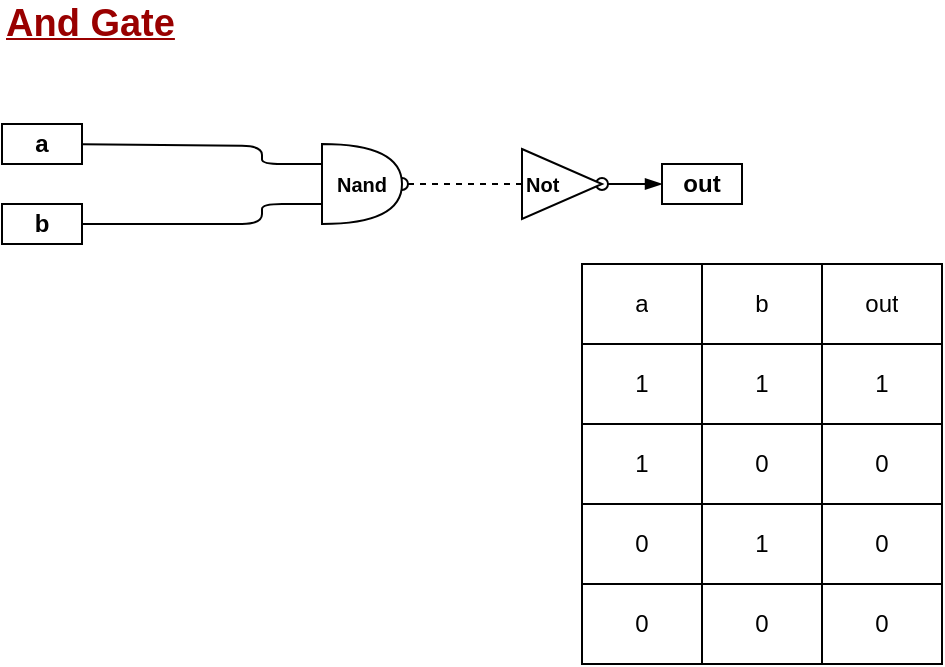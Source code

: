 <mxfile version="13.6.9" type="device"><diagram id="XJHpW2aEPOzRemeND5re" name="Page-1"><mxGraphModel dx="764" dy="724" grid="1" gridSize="10" guides="1" tooltips="1" connect="1" arrows="1" fold="1" page="1" pageScale="1" pageWidth="850" pageHeight="1100" math="0" shadow="0"><root><mxCell id="0"/><mxCell id="1" parent="0"/><mxCell id="TEYesF4JtdWykrzaLZzi-1" value="&lt;b&gt;a&lt;/b&gt;" style="text;html=1;fillColor=none;align=center;verticalAlign=middle;whiteSpace=wrap;rounded=0;strokeColor=#000000;" vertex="1" parent="1"><mxGeometry x="150" y="340" width="40" height="20" as="geometry"/></mxCell><mxCell id="TEYesF4JtdWykrzaLZzi-2" value="&lt;b&gt;b&lt;/b&gt;" style="text;html=1;fillColor=none;align=center;verticalAlign=middle;whiteSpace=wrap;rounded=0;strokeColor=#000000;" vertex="1" parent="1"><mxGeometry x="150" y="380" width="40" height="20" as="geometry"/></mxCell><mxCell id="TEYesF4JtdWykrzaLZzi-66" value="" style="edgeStyle=orthogonalEdgeStyle;rounded=0;orthogonalLoop=1;jettySize=auto;html=1;startArrow=oval;startFill=0;endArrow=blockThin;endFill=1;" edge="1" parent="1" source="TEYesF4JtdWykrzaLZzi-5" target="TEYesF4JtdWykrzaLZzi-62"><mxGeometry relative="1" as="geometry"/></mxCell><mxCell id="TEYesF4JtdWykrzaLZzi-5" value="&lt;font size=&quot;1&quot;&gt;&lt;b&gt;Not&lt;/b&gt;&lt;/font&gt;" style="triangle;whiteSpace=wrap;html=1;align=left;" vertex="1" parent="1"><mxGeometry x="410" y="352.5" width="40" height="35" as="geometry"/></mxCell><mxCell id="TEYesF4JtdWykrzaLZzi-6" value="" style="endArrow=none;html=1;entryX=0;entryY=0.75;entryDx=0;entryDy=0;entryPerimeter=0;" edge="1" parent="1" target="TEYesF4JtdWykrzaLZzi-10"><mxGeometry width="50" height="50" relative="1" as="geometry"><mxPoint x="190" y="390" as="sourcePoint"/><mxPoint x="330" y="390" as="targetPoint"/><Array as="points"><mxPoint x="280" y="390"/><mxPoint x="280" y="380"/></Array></mxGeometry></mxCell><mxCell id="TEYesF4JtdWykrzaLZzi-65" value="" style="edgeStyle=orthogonalEdgeStyle;rounded=0;orthogonalLoop=1;jettySize=auto;html=1;endArrow=none;endFill=0;startArrow=oval;startFill=0;dashed=1;" edge="1" parent="1" source="TEYesF4JtdWykrzaLZzi-10" target="TEYesF4JtdWykrzaLZzi-5"><mxGeometry relative="1" as="geometry"/></mxCell><mxCell id="TEYesF4JtdWykrzaLZzi-10" value="&lt;font size=&quot;1&quot;&gt;&lt;b&gt;Nand&lt;/b&gt;&lt;/font&gt;" style="shape=or;whiteSpace=wrap;html=1;" vertex="1" parent="1"><mxGeometry x="310" y="350" width="40" height="40" as="geometry"/></mxCell><mxCell id="TEYesF4JtdWykrzaLZzi-11" value="" style="endArrow=none;html=1;entryX=0;entryY=0.25;entryDx=0;entryDy=0;entryPerimeter=0;" edge="1" parent="1" source="TEYesF4JtdWykrzaLZzi-1" target="TEYesF4JtdWykrzaLZzi-10"><mxGeometry width="50" height="50" relative="1" as="geometry"><mxPoint x="370" y="420" as="sourcePoint"/><mxPoint x="330" y="350" as="targetPoint"/><Array as="points"><mxPoint x="280" y="351"/><mxPoint x="280" y="360"/></Array></mxGeometry></mxCell><mxCell id="TEYesF4JtdWykrzaLZzi-62" value="&lt;b&gt;out&lt;/b&gt;" style="text;html=1;fillColor=none;align=center;verticalAlign=middle;whiteSpace=wrap;rounded=0;strokeColor=#000000;" vertex="1" parent="1"><mxGeometry x="480" y="360" width="40" height="20" as="geometry"/></mxCell><mxCell id="TEYesF4JtdWykrzaLZzi-63" value="&lt;b&gt;&lt;font style=&quot;font-size: 19px&quot; color=&quot;#990000&quot;&gt;&lt;u&gt;And Gate&lt;/u&gt;&lt;/font&gt;&lt;/b&gt;" style="text;html=1;strokeColor=none;fillColor=none;align=left;verticalAlign=middle;whiteSpace=wrap;rounded=0;" vertex="1" parent="1"><mxGeometry x="150" y="280" width="210" height="20" as="geometry"/></mxCell><mxCell id="TEYesF4JtdWykrzaLZzi-67" value="" style="shape=table;html=1;whiteSpace=wrap;startSize=0;container=1;collapsible=0;childLayout=tableLayout;" vertex="1" parent="1"><mxGeometry x="440" y="410" width="180" height="200" as="geometry"/></mxCell><mxCell id="TEYesF4JtdWykrzaLZzi-68" value="" style="shape=partialRectangle;html=1;whiteSpace=wrap;collapsible=0;dropTarget=0;pointerEvents=0;fillColor=none;top=0;left=0;bottom=0;right=0;points=[[0,0.5],[1,0.5]];portConstraint=eastwest;" vertex="1" parent="TEYesF4JtdWykrzaLZzi-67"><mxGeometry width="180" height="40" as="geometry"/></mxCell><mxCell id="TEYesF4JtdWykrzaLZzi-69" value="a" style="shape=partialRectangle;html=1;whiteSpace=wrap;connectable=0;overflow=hidden;fillColor=none;top=0;left=0;bottom=0;right=0;" vertex="1" parent="TEYesF4JtdWykrzaLZzi-68"><mxGeometry width="60" height="40" as="geometry"/></mxCell><mxCell id="TEYesF4JtdWykrzaLZzi-70" value="b" style="shape=partialRectangle;html=1;whiteSpace=wrap;connectable=0;overflow=hidden;fillColor=none;top=0;left=0;bottom=0;right=0;" vertex="1" parent="TEYesF4JtdWykrzaLZzi-68"><mxGeometry x="60" width="60" height="40" as="geometry"/></mxCell><mxCell id="TEYesF4JtdWykrzaLZzi-71" value="out" style="shape=partialRectangle;html=1;whiteSpace=wrap;connectable=0;overflow=hidden;fillColor=none;top=0;left=0;bottom=0;right=0;" vertex="1" parent="TEYesF4JtdWykrzaLZzi-68"><mxGeometry x="120" width="60" height="40" as="geometry"/></mxCell><mxCell id="TEYesF4JtdWykrzaLZzi-72" value="" style="shape=partialRectangle;html=1;whiteSpace=wrap;collapsible=0;dropTarget=0;pointerEvents=0;fillColor=none;top=0;left=0;bottom=0;right=0;points=[[0,0.5],[1,0.5]];portConstraint=eastwest;" vertex="1" parent="TEYesF4JtdWykrzaLZzi-67"><mxGeometry y="40" width="180" height="40" as="geometry"/></mxCell><mxCell id="TEYesF4JtdWykrzaLZzi-73" value="1" style="shape=partialRectangle;html=1;whiteSpace=wrap;connectable=0;overflow=hidden;fillColor=none;top=0;left=0;bottom=0;right=0;" vertex="1" parent="TEYesF4JtdWykrzaLZzi-72"><mxGeometry width="60" height="40" as="geometry"/></mxCell><mxCell id="TEYesF4JtdWykrzaLZzi-74" value="1" style="shape=partialRectangle;html=1;whiteSpace=wrap;connectable=0;overflow=hidden;fillColor=none;top=0;left=0;bottom=0;right=0;" vertex="1" parent="TEYesF4JtdWykrzaLZzi-72"><mxGeometry x="60" width="60" height="40" as="geometry"/></mxCell><mxCell id="TEYesF4JtdWykrzaLZzi-75" value="1" style="shape=partialRectangle;html=1;whiteSpace=wrap;connectable=0;overflow=hidden;fillColor=none;top=0;left=0;bottom=0;right=0;" vertex="1" parent="TEYesF4JtdWykrzaLZzi-72"><mxGeometry x="120" width="60" height="40" as="geometry"/></mxCell><mxCell id="TEYesF4JtdWykrzaLZzi-76" value="" style="shape=partialRectangle;html=1;whiteSpace=wrap;collapsible=0;dropTarget=0;pointerEvents=0;fillColor=none;top=0;left=0;bottom=0;right=0;points=[[0,0.5],[1,0.5]];portConstraint=eastwest;" vertex="1" parent="TEYesF4JtdWykrzaLZzi-67"><mxGeometry y="80" width="180" height="40" as="geometry"/></mxCell><mxCell id="TEYesF4JtdWykrzaLZzi-77" value="1" style="shape=partialRectangle;html=1;whiteSpace=wrap;connectable=0;overflow=hidden;fillColor=none;top=0;left=0;bottom=0;right=0;" vertex="1" parent="TEYesF4JtdWykrzaLZzi-76"><mxGeometry width="60" height="40" as="geometry"/></mxCell><mxCell id="TEYesF4JtdWykrzaLZzi-78" value="0" style="shape=partialRectangle;html=1;whiteSpace=wrap;connectable=0;overflow=hidden;fillColor=none;top=0;left=0;bottom=0;right=0;" vertex="1" parent="TEYesF4JtdWykrzaLZzi-76"><mxGeometry x="60" width="60" height="40" as="geometry"/></mxCell><mxCell id="TEYesF4JtdWykrzaLZzi-79" value="0" style="shape=partialRectangle;html=1;whiteSpace=wrap;connectable=0;overflow=hidden;fillColor=none;top=0;left=0;bottom=0;right=0;" vertex="1" parent="TEYesF4JtdWykrzaLZzi-76"><mxGeometry x="120" width="60" height="40" as="geometry"/></mxCell><mxCell id="TEYesF4JtdWykrzaLZzi-80" value="" style="shape=partialRectangle;html=1;whiteSpace=wrap;collapsible=0;dropTarget=0;pointerEvents=0;fillColor=none;top=0;left=0;bottom=0;right=0;points=[[0,0.5],[1,0.5]];portConstraint=eastwest;" vertex="1" parent="TEYesF4JtdWykrzaLZzi-67"><mxGeometry y="120" width="180" height="40" as="geometry"/></mxCell><mxCell id="TEYesF4JtdWykrzaLZzi-81" value="0" style="shape=partialRectangle;html=1;whiteSpace=wrap;connectable=0;overflow=hidden;fillColor=none;top=0;left=0;bottom=0;right=0;" vertex="1" parent="TEYesF4JtdWykrzaLZzi-80"><mxGeometry width="60" height="40" as="geometry"/></mxCell><mxCell id="TEYesF4JtdWykrzaLZzi-82" value="1" style="shape=partialRectangle;html=1;whiteSpace=wrap;connectable=0;overflow=hidden;fillColor=none;top=0;left=0;bottom=0;right=0;" vertex="1" parent="TEYesF4JtdWykrzaLZzi-80"><mxGeometry x="60" width="60" height="40" as="geometry"/></mxCell><mxCell id="TEYesF4JtdWykrzaLZzi-83" value="0" style="shape=partialRectangle;html=1;whiteSpace=wrap;connectable=0;overflow=hidden;fillColor=none;top=0;left=0;bottom=0;right=0;" vertex="1" parent="TEYesF4JtdWykrzaLZzi-80"><mxGeometry x="120" width="60" height="40" as="geometry"/></mxCell><mxCell id="TEYesF4JtdWykrzaLZzi-84" value="" style="shape=partialRectangle;html=1;whiteSpace=wrap;collapsible=0;dropTarget=0;pointerEvents=0;fillColor=none;top=0;left=0;bottom=0;right=0;points=[[0,0.5],[1,0.5]];portConstraint=eastwest;" vertex="1" parent="TEYesF4JtdWykrzaLZzi-67"><mxGeometry y="160" width="180" height="40" as="geometry"/></mxCell><mxCell id="TEYesF4JtdWykrzaLZzi-85" value="0" style="shape=partialRectangle;html=1;whiteSpace=wrap;connectable=0;overflow=hidden;fillColor=none;top=0;left=0;bottom=0;right=0;" vertex="1" parent="TEYesF4JtdWykrzaLZzi-84"><mxGeometry width="60" height="40" as="geometry"/></mxCell><mxCell id="TEYesF4JtdWykrzaLZzi-86" value="0" style="shape=partialRectangle;html=1;whiteSpace=wrap;connectable=0;overflow=hidden;fillColor=none;top=0;left=0;bottom=0;right=0;" vertex="1" parent="TEYesF4JtdWykrzaLZzi-84"><mxGeometry x="60" width="60" height="40" as="geometry"/></mxCell><mxCell id="TEYesF4JtdWykrzaLZzi-87" value="0" style="shape=partialRectangle;html=1;whiteSpace=wrap;connectable=0;overflow=hidden;fillColor=none;top=0;left=0;bottom=0;right=0;" vertex="1" parent="TEYesF4JtdWykrzaLZzi-84"><mxGeometry x="120" width="60" height="40" as="geometry"/></mxCell></root></mxGraphModel></diagram></mxfile>